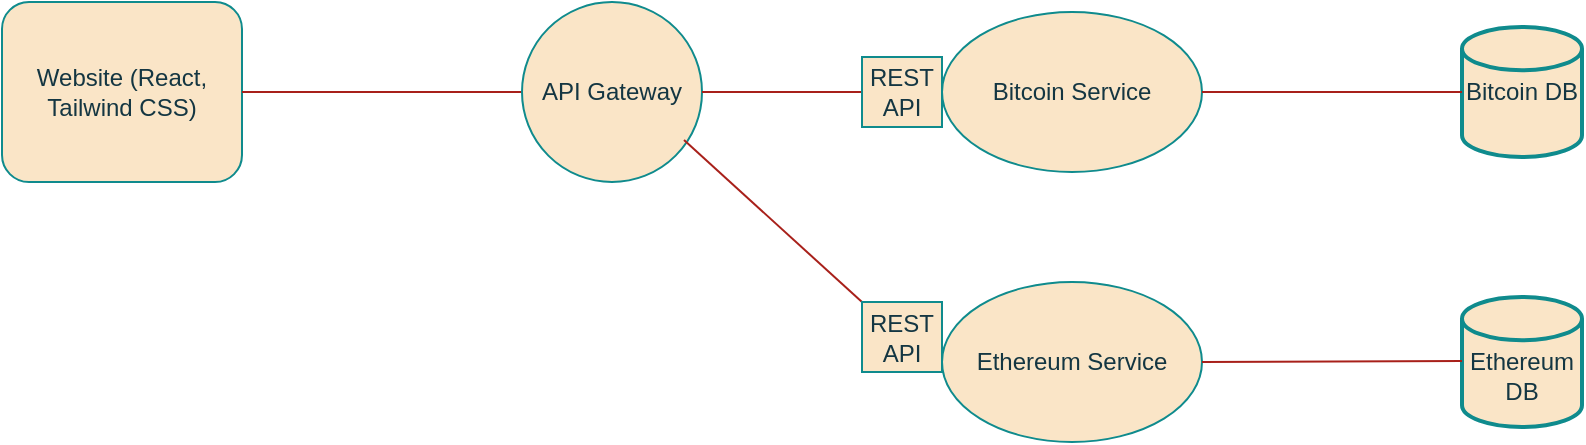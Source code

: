 <mxfile version="27.0.5">
  <diagram name="Page-1" id="JMSPqsEpU426MoU4aPlE">
    <mxGraphModel dx="1426" dy="743" grid="1" gridSize="10" guides="1" tooltips="1" connect="1" arrows="1" fold="1" page="1" pageScale="1" pageWidth="1100" pageHeight="850" math="0" shadow="0">
      <root>
        <mxCell id="0" />
        <mxCell id="1" parent="0" />
        <mxCell id="fcdplDZGnHPMDBYkROSz-1" value="Website (React, Tailwind CSS)" style="rounded=1;whiteSpace=wrap;html=1;labelBackgroundColor=none;fillColor=#FAE5C7;strokeColor=#0F8B8D;fontColor=#143642;" parent="1" vertex="1">
          <mxGeometry x="140" y="120" width="120" height="90" as="geometry" />
        </mxCell>
        <mxCell id="fcdplDZGnHPMDBYkROSz-6" value="" style="endArrow=none;html=1;rounded=0;exitX=1;exitY=0.5;exitDx=0;exitDy=0;entryX=0;entryY=0.5;entryDx=0;entryDy=0;labelBackgroundColor=none;strokeColor=#A8201A;fontColor=default;" parent="1" source="fcdplDZGnHPMDBYkROSz-1" target="fcdplDZGnHPMDBYkROSz-7" edge="1">
          <mxGeometry width="50" height="50" relative="1" as="geometry">
            <mxPoint x="260" y="170" as="sourcePoint" />
            <mxPoint x="410" y="165" as="targetPoint" />
            <Array as="points" />
          </mxGeometry>
        </mxCell>
        <mxCell id="fcdplDZGnHPMDBYkROSz-7" value="API Gateway" style="ellipse;whiteSpace=wrap;html=1;aspect=fixed;labelBackgroundColor=none;fillColor=#FAE5C7;strokeColor=#0F8B8D;fontColor=#143642;" parent="1" vertex="1">
          <mxGeometry x="400" y="120" width="90" height="90" as="geometry" />
        </mxCell>
        <mxCell id="fcdplDZGnHPMDBYkROSz-8" value="Bitcoin Service" style="ellipse;whiteSpace=wrap;html=1;labelBackgroundColor=none;fillColor=#FAE5C7;strokeColor=#0F8B8D;fontColor=#143642;" parent="1" vertex="1">
          <mxGeometry x="610" y="125" width="130" height="80" as="geometry" />
        </mxCell>
        <mxCell id="fcdplDZGnHPMDBYkROSz-9" value="Ethereum Service" style="ellipse;whiteSpace=wrap;html=1;labelBackgroundColor=none;fillColor=#FAE5C7;strokeColor=#0F8B8D;fontColor=#143642;" parent="1" vertex="1">
          <mxGeometry x="610" y="260" width="130" height="80" as="geometry" />
        </mxCell>
        <mxCell id="fcdplDZGnHPMDBYkROSz-10" value="" style="endArrow=none;html=1;rounded=0;exitX=1;exitY=0.5;exitDx=0;exitDy=0;entryX=0;entryY=0.5;entryDx=0;entryDy=0;labelBackgroundColor=none;strokeColor=#A8201A;fontColor=default;" parent="1" source="fcdplDZGnHPMDBYkROSz-12" target="fcdplDZGnHPMDBYkROSz-8" edge="1">
          <mxGeometry width="50" height="50" relative="1" as="geometry">
            <mxPoint x="500" y="160" as="sourcePoint" />
            <mxPoint x="550" y="110" as="targetPoint" />
          </mxGeometry>
        </mxCell>
        <mxCell id="fcdplDZGnHPMDBYkROSz-11" value="" style="endArrow=none;html=1;rounded=0;entryX=0;entryY=0.5;entryDx=0;entryDy=0;exitX=0.9;exitY=0.767;exitDx=0;exitDy=0;exitPerimeter=0;labelBackgroundColor=none;strokeColor=#A8201A;fontColor=default;" parent="1" source="fcdplDZGnHPMDBYkROSz-14" target="fcdplDZGnHPMDBYkROSz-9" edge="1">
          <mxGeometry width="50" height="50" relative="1" as="geometry">
            <mxPoint x="490" y="320" as="sourcePoint" />
            <mxPoint x="540" y="270" as="targetPoint" />
          </mxGeometry>
        </mxCell>
        <mxCell id="fcdplDZGnHPMDBYkROSz-13" value="" style="endArrow=none;html=1;rounded=0;exitX=1;exitY=0.5;exitDx=0;exitDy=0;entryX=0;entryY=0.5;entryDx=0;entryDy=0;labelBackgroundColor=none;strokeColor=#A8201A;fontColor=default;" parent="1" source="fcdplDZGnHPMDBYkROSz-7" target="fcdplDZGnHPMDBYkROSz-12" edge="1">
          <mxGeometry width="50" height="50" relative="1" as="geometry">
            <mxPoint x="490" y="165" as="sourcePoint" />
            <mxPoint x="610" y="165" as="targetPoint" />
          </mxGeometry>
        </mxCell>
        <mxCell id="fcdplDZGnHPMDBYkROSz-12" value="REST API" style="rounded=0;whiteSpace=wrap;html=1;labelBackgroundColor=none;fillColor=#FAE5C7;strokeColor=#0F8B8D;fontColor=#143642;" parent="1" vertex="1">
          <mxGeometry x="570" y="147.5" width="40" height="35" as="geometry" />
        </mxCell>
        <mxCell id="fcdplDZGnHPMDBYkROSz-15" value="" style="endArrow=none;html=1;rounded=0;entryX=0;entryY=0;entryDx=0;entryDy=0;exitX=0.9;exitY=0.767;exitDx=0;exitDy=0;exitPerimeter=0;labelBackgroundColor=none;strokeColor=#A8201A;fontColor=default;" parent="1" source="fcdplDZGnHPMDBYkROSz-7" target="fcdplDZGnHPMDBYkROSz-14" edge="1">
          <mxGeometry width="50" height="50" relative="1" as="geometry">
            <mxPoint x="481" y="189" as="sourcePoint" />
            <mxPoint x="610" y="300" as="targetPoint" />
          </mxGeometry>
        </mxCell>
        <mxCell id="fcdplDZGnHPMDBYkROSz-14" value="REST API" style="rounded=0;whiteSpace=wrap;html=1;labelBackgroundColor=none;fillColor=#FAE5C7;strokeColor=#0F8B8D;fontColor=#143642;" parent="1" vertex="1">
          <mxGeometry x="570" y="270" width="40" height="35" as="geometry" />
        </mxCell>
        <mxCell id="fcdplDZGnHPMDBYkROSz-16" value="Bitcoin DB" style="strokeWidth=2;html=1;shape=mxgraph.flowchart.database;whiteSpace=wrap;labelBackgroundColor=none;fillColor=#FAE5C7;strokeColor=#0F8B8D;fontColor=#143642;" parent="1" vertex="1">
          <mxGeometry x="870" y="132.5" width="60" height="65" as="geometry" />
        </mxCell>
        <mxCell id="fcdplDZGnHPMDBYkROSz-17" value="" style="endArrow=none;html=1;rounded=0;entryX=0;entryY=0.5;entryDx=0;entryDy=0;entryPerimeter=0;exitX=1;exitY=0.5;exitDx=0;exitDy=0;labelBackgroundColor=none;strokeColor=#A8201A;fontColor=default;" parent="1" source="fcdplDZGnHPMDBYkROSz-8" target="fcdplDZGnHPMDBYkROSz-16" edge="1">
          <mxGeometry width="50" height="50" relative="1" as="geometry">
            <mxPoint x="750" y="160" as="sourcePoint" />
            <mxPoint x="800" y="110" as="targetPoint" />
          </mxGeometry>
        </mxCell>
        <mxCell id="fcdplDZGnHPMDBYkROSz-18" value="&lt;div&gt;&lt;br&gt;&lt;/div&gt;Ethereum DB" style="strokeWidth=2;html=1;shape=mxgraph.flowchart.database;whiteSpace=wrap;labelBackgroundColor=none;fillColor=#FAE5C7;strokeColor=#0F8B8D;fontColor=#143642;" parent="1" vertex="1">
          <mxGeometry x="870" y="267.5" width="60" height="65" as="geometry" />
        </mxCell>
        <mxCell id="fcdplDZGnHPMDBYkROSz-19" value="" style="endArrow=none;html=1;rounded=0;entryX=0;entryY=0.5;entryDx=0;entryDy=0;entryPerimeter=0;exitX=1;exitY=0.5;exitDx=0;exitDy=0;labelBackgroundColor=none;strokeColor=#A8201A;fontColor=default;" parent="1" source="fcdplDZGnHPMDBYkROSz-9" edge="1">
          <mxGeometry width="50" height="50" relative="1" as="geometry">
            <mxPoint x="740" y="299.5" as="sourcePoint" />
            <mxPoint x="870" y="299.5" as="targetPoint" />
          </mxGeometry>
        </mxCell>
      </root>
    </mxGraphModel>
  </diagram>
</mxfile>
